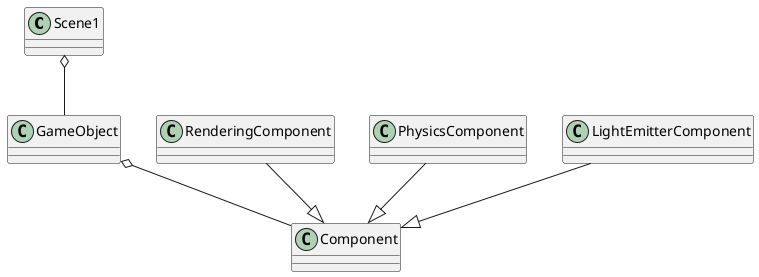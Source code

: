 @startuml

Scene1 o-- GameObject
GameObject o-- Component
RenderingComponent --|> Component
PhysicsComponent --|> Component
LightEmitterComponent --|> Component

@enduml
